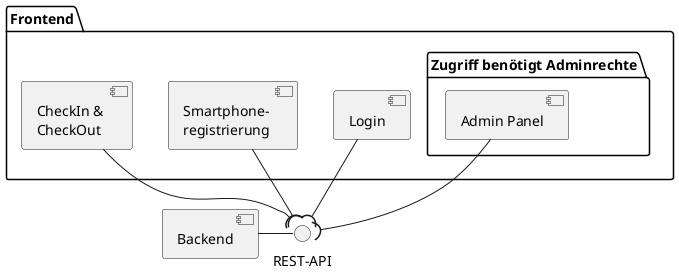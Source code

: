 @startuml
component "Backend" as backend
interface "REST-API" as rest

backend - rest

folder Frontend {
    component "Login" as login
    component "Smartphone- \nregistrierung" as phoneRegister
    component "CheckIn & \nCheckOut" as checkInOut

    folder "Zugriff benötigt Adminrechte" {
        component "Admin Panel" as adminPanel
    }
}

login --( rest
phoneRegister --( rest
checkInOut --( rest
adminPanel --( rest

@enduml